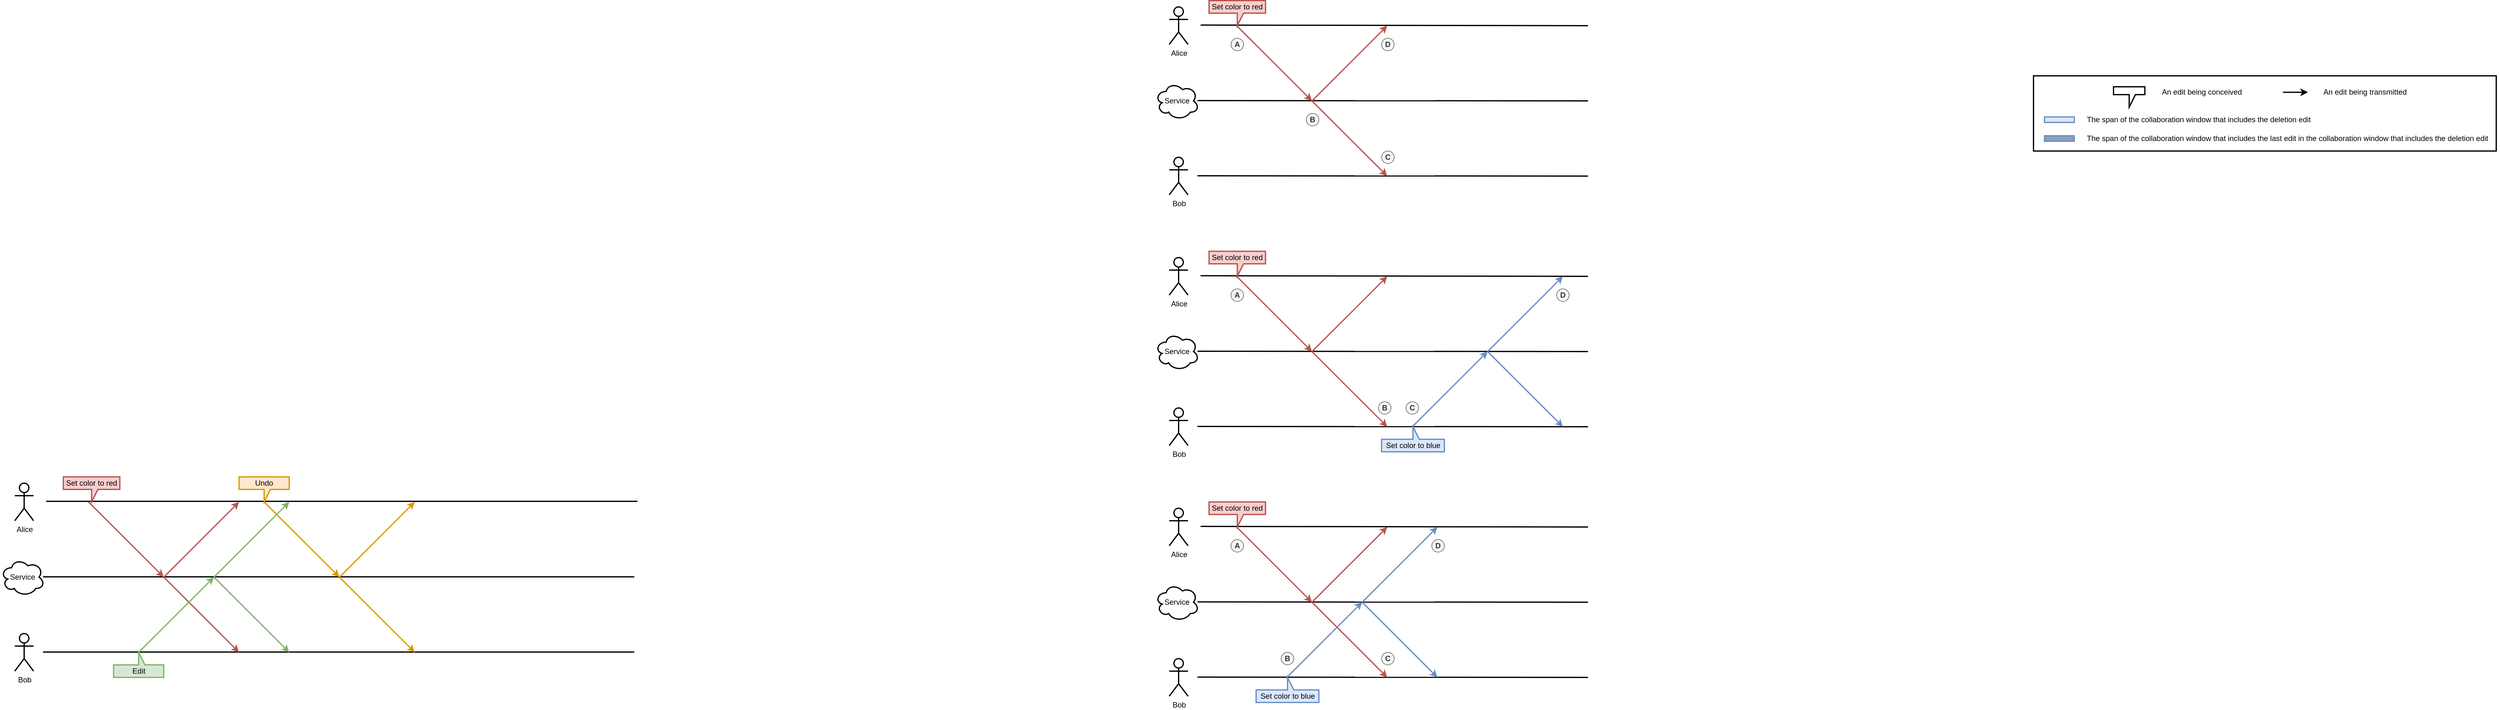 <mxfile version="23.1.5" type="device">
  <diagram id="-6H5wynXqOOyBtFPYk5a" name="Page-1">
    <mxGraphModel dx="3864" dy="881" grid="1" gridSize="10" guides="1" tooltips="1" connect="1" arrows="1" fold="1" page="1" pageScale="1" pageWidth="1169" pageHeight="827" background="#ffffff" math="0" shadow="0">
      <root>
        <mxCell id="0" />
        <mxCell id="1" parent="0" />
        <mxCell id="f7I9c9mgRk5Hl_R-Q4D1-170" value="" style="group" parent="1" vertex="1" connectable="0">
          <mxGeometry x="1470" y="160" width="742.5" height="120" as="geometry" />
        </mxCell>
        <mxCell id="LO3xSl4bQVELb0Q1iKYm-67" value="" style="rounded=0;whiteSpace=wrap;html=1;strokeColor=#000000;strokeWidth=2;" parent="f7I9c9mgRk5Hl_R-Q4D1-170" vertex="1">
          <mxGeometry width="737.5" height="120" as="geometry" />
        </mxCell>
        <mxCell id="LO3xSl4bQVELb0Q1iKYm-55" value="" style="shape=callout;whiteSpace=wrap;html=1;perimeter=calloutPerimeter;size=20;position=0.5;base=10;strokeWidth=2;" parent="f7I9c9mgRk5Hl_R-Q4D1-170" vertex="1">
          <mxGeometry x="127.5" y="17.5" width="50" height="32.5" as="geometry" />
        </mxCell>
        <mxCell id="LO3xSl4bQVELb0Q1iKYm-56" value="An edit being conceived" style="text;html=1;align=center;verticalAlign=middle;resizable=0;points=[];autosize=1;strokeWidth=2;" parent="f7I9c9mgRk5Hl_R-Q4D1-170" vertex="1">
          <mxGeometry x="197.5" y="16.25" width="140" height="20" as="geometry" />
        </mxCell>
        <mxCell id="LO3xSl4bQVELb0Q1iKYm-65" value="An edit being transmitted" style="text;html=1;align=center;verticalAlign=middle;resizable=0;points=[];autosize=1;strokeWidth=2;" parent="f7I9c9mgRk5Hl_R-Q4D1-170" vertex="1">
          <mxGeometry x="452.5" y="16.25" width="150" height="20" as="geometry" />
        </mxCell>
        <mxCell id="f7I9c9mgRk5Hl_R-Q4D1-108" value="" style="endArrow=classic;html=1;exitX=0;exitY=0;exitDx=40;exitDy=40;exitPerimeter=0;strokeWidth=2;" parent="f7I9c9mgRk5Hl_R-Q4D1-170" edge="1">
          <mxGeometry x="82.5" width="50" height="50" as="geometry">
            <mxPoint x="397.5" y="26.25" as="sourcePoint" />
            <mxPoint x="437.5" y="26.25" as="targetPoint" />
          </mxGeometry>
        </mxCell>
        <mxCell id="f7I9c9mgRk5Hl_R-Q4D1-166" value="" style="whiteSpace=wrap;html=1;fillColor=#dae8fc;strokeColor=#6c8ebf;strokeWidth=2;" parent="f7I9c9mgRk5Hl_R-Q4D1-170" vertex="1">
          <mxGeometry x="17.5" y="65.625" width="47.5" height="8.75" as="geometry" />
        </mxCell>
        <mxCell id="f7I9c9mgRk5Hl_R-Q4D1-167" value="The span of the collaboration window that includes the deletion edit" style="text;html=1;align=left;verticalAlign=middle;resizable=0;points=[];autosize=1;strokeWidth=2;labelPosition=center;verticalLabelPosition=middle;" parent="f7I9c9mgRk5Hl_R-Q4D1-170" vertex="1">
          <mxGeometry x="82.5" y="60" width="370" height="20" as="geometry" />
        </mxCell>
        <mxCell id="f7I9c9mgRk5Hl_R-Q4D1-168" value="" style="whiteSpace=wrap;html=1;fillColor=#8A9FBF;strokeColor=#6c8ebf;strokeWidth=2;" parent="f7I9c9mgRk5Hl_R-Q4D1-170" vertex="1">
          <mxGeometry x="17.5" y="95.625" width="47.5" height="8.75" as="geometry" />
        </mxCell>
        <mxCell id="f7I9c9mgRk5Hl_R-Q4D1-169" value="The span of the collaboration window that includes the last edit in the collaboration window that includes the deletion edit" style="text;html=1;align=left;verticalAlign=middle;resizable=0;points=[];autosize=1;strokeWidth=2;labelPosition=center;verticalLabelPosition=middle;" parent="f7I9c9mgRk5Hl_R-Q4D1-170" vertex="1">
          <mxGeometry x="82.5" y="90" width="660" height="20" as="geometry" />
        </mxCell>
        <mxCell id="ug50JPKoQ96zgBhktdCE-21" value="&lt;div&gt;Alice&lt;/div&gt;" style="shape=umlActor;verticalLabelPosition=bottom;verticalAlign=top;html=1;outlineConnect=0;strokeWidth=2;" vertex="1" parent="1">
          <mxGeometry x="-1747.5" y="810" width="30" height="60" as="geometry" />
        </mxCell>
        <mxCell id="ug50JPKoQ96zgBhktdCE-22" value="&lt;div&gt;Bob&lt;/div&gt;" style="shape=umlActor;verticalLabelPosition=bottom;verticalAlign=top;html=1;outlineConnect=0;strokeWidth=2;" vertex="1" parent="1">
          <mxGeometry x="-1747.5" y="1050" width="30" height="60" as="geometry" />
        </mxCell>
        <mxCell id="ug50JPKoQ96zgBhktdCE-23" value="Service" style="ellipse;shape=cloud;whiteSpace=wrap;html=1;strokeWidth=2;" vertex="1" parent="1">
          <mxGeometry x="-1770" y="930" width="70" height="60" as="geometry" />
        </mxCell>
        <mxCell id="ug50JPKoQ96zgBhktdCE-24" value="" style="endArrow=none;html=1;exitX=0.875;exitY=0.5;exitDx=0;exitDy=0;exitPerimeter=0;strokeWidth=2;" edge="1" parent="1">
          <mxGeometry width="50" height="50" relative="1" as="geometry">
            <mxPoint x="-1697.5" y="839" as="sourcePoint" />
            <mxPoint x="-755" y="839" as="targetPoint" />
          </mxGeometry>
        </mxCell>
        <mxCell id="ug50JPKoQ96zgBhktdCE-25" value="" style="endArrow=none;html=1;exitX=0.875;exitY=0.5;exitDx=0;exitDy=0;exitPerimeter=0;strokeWidth=2;" edge="1" parent="1">
          <mxGeometry width="50" height="50" relative="1" as="geometry">
            <mxPoint x="-1702.5" y="959.5" as="sourcePoint" />
            <mxPoint x="-760" y="959.5" as="targetPoint" />
          </mxGeometry>
        </mxCell>
        <mxCell id="ug50JPKoQ96zgBhktdCE-26" value="Set color to red" style="shape=callout;whiteSpace=wrap;html=1;perimeter=calloutPerimeter;size=20;position=0.5;base=10;strokeWidth=2;fillColor=#f8cecc;strokeColor=#b85450;" vertex="1" parent="1">
          <mxGeometry x="-1670" y="800" width="90" height="40" as="geometry" />
        </mxCell>
        <mxCell id="ug50JPKoQ96zgBhktdCE-27" value="" style="endArrow=none;html=1;exitX=0.875;exitY=0.5;exitDx=0;exitDy=0;exitPerimeter=0;strokeWidth=2;" edge="1" parent="1">
          <mxGeometry width="50" height="50" relative="1" as="geometry">
            <mxPoint x="-1702.5" y="1079.5" as="sourcePoint" />
            <mxPoint x="-760" y="1079.5" as="targetPoint" />
          </mxGeometry>
        </mxCell>
        <mxCell id="ug50JPKoQ96zgBhktdCE-28" value="" style="shape=callout;whiteSpace=wrap;html=1;perimeter=calloutPerimeter;size=20;position=0.5;base=10;strokeWidth=2;rotation=-180;flipH=1;fillColor=#d5e8d4;strokeColor=#82b366;" vertex="1" parent="1">
          <mxGeometry x="-1590" y="1080" width="80" height="40" as="geometry" />
        </mxCell>
        <mxCell id="ug50JPKoQ96zgBhktdCE-29" value="Edit" style="text;html=1;align=center;verticalAlign=middle;resizable=0;points=[];autosize=1;strokeWidth=2;" vertex="1" parent="1">
          <mxGeometry x="-1570" y="1100" width="40" height="20" as="geometry" />
        </mxCell>
        <mxCell id="ug50JPKoQ96zgBhktdCE-30" value="Undo" style="shape=callout;whiteSpace=wrap;html=1;perimeter=calloutPerimeter;size=20;position=0.5;base=10;strokeWidth=2;fillColor=#ffe6cc;strokeColor=#d79b00;" vertex="1" parent="1">
          <mxGeometry x="-1390" y="800" width="80" height="40" as="geometry" />
        </mxCell>
        <mxCell id="ug50JPKoQ96zgBhktdCE-31" value="" style="endArrow=classic;html=1;exitX=0;exitY=0;exitDx=40;exitDy=40;exitPerimeter=0;fillColor=#ffe6cc;strokeColor=#d79b00;strokeWidth=2;" edge="1" parent="1">
          <mxGeometry width="50" height="50" relative="1" as="geometry">
            <mxPoint x="-1350" y="840" as="sourcePoint" />
            <mxPoint x="-1230" y="960" as="targetPoint" />
          </mxGeometry>
        </mxCell>
        <mxCell id="ug50JPKoQ96zgBhktdCE-32" value="" style="endArrow=classic;html=1;fillColor=#ffe6cc;strokeColor=#d79b00;strokeWidth=2;" edge="1" parent="1">
          <mxGeometry width="50" height="50" relative="1" as="geometry">
            <mxPoint x="-1230" y="960" as="sourcePoint" />
            <mxPoint x="-1110" y="840" as="targetPoint" />
          </mxGeometry>
        </mxCell>
        <mxCell id="ug50JPKoQ96zgBhktdCE-33" value="" style="endArrow=classic;html=1;exitX=0;exitY=0;exitDx=40;exitDy=40;exitPerimeter=0;fillColor=#ffe6cc;strokeColor=#d79b00;strokeWidth=2;" edge="1" parent="1">
          <mxGeometry width="50" height="50" relative="1" as="geometry">
            <mxPoint x="-1230" y="960" as="sourcePoint" />
            <mxPoint x="-1110" y="1080" as="targetPoint" />
          </mxGeometry>
        </mxCell>
        <mxCell id="ug50JPKoQ96zgBhktdCE-34" value="" style="endArrow=classic;html=1;exitX=0;exitY=0;exitDx=40;exitDy=40;exitPerimeter=0;fillColor=#f8cecc;strokeColor=#b85450;strokeWidth=2;" edge="1" parent="1">
          <mxGeometry width="50" height="50" relative="1" as="geometry">
            <mxPoint x="-1630" y="840" as="sourcePoint" />
            <mxPoint x="-1510" y="960" as="targetPoint" />
          </mxGeometry>
        </mxCell>
        <mxCell id="ug50JPKoQ96zgBhktdCE-35" value="" style="endArrow=classic;html=1;fillColor=#f8cecc;strokeColor=#b85450;strokeWidth=2;" edge="1" parent="1">
          <mxGeometry width="50" height="50" relative="1" as="geometry">
            <mxPoint x="-1510" y="960" as="sourcePoint" />
            <mxPoint x="-1390" y="840" as="targetPoint" />
          </mxGeometry>
        </mxCell>
        <mxCell id="ug50JPKoQ96zgBhktdCE-36" value="" style="endArrow=classic;html=1;exitX=0;exitY=0;exitDx=40;exitDy=40;exitPerimeter=0;fillColor=#f8cecc;strokeColor=#b85450;strokeWidth=2;" edge="1" parent="1">
          <mxGeometry width="50" height="50" relative="1" as="geometry">
            <mxPoint x="-1510" y="960" as="sourcePoint" />
            <mxPoint x="-1390" y="1080" as="targetPoint" />
          </mxGeometry>
        </mxCell>
        <mxCell id="ug50JPKoQ96zgBhktdCE-37" value="" style="endArrow=classic;html=1;fillColor=#d5e8d4;strokeColor=#82b366;strokeWidth=2;" edge="1" parent="1">
          <mxGeometry width="50" height="50" relative="1" as="geometry">
            <mxPoint x="-1550" y="1080" as="sourcePoint" />
            <mxPoint x="-1430" y="960" as="targetPoint" />
          </mxGeometry>
        </mxCell>
        <mxCell id="ug50JPKoQ96zgBhktdCE-38" value="" style="endArrow=classic;html=1;fillColor=#d5e8d4;strokeColor=#82b366;strokeWidth=2;" edge="1" parent="1">
          <mxGeometry width="50" height="50" relative="1" as="geometry">
            <mxPoint x="-1430" y="960" as="sourcePoint" />
            <mxPoint x="-1310" y="840" as="targetPoint" />
          </mxGeometry>
        </mxCell>
        <mxCell id="ug50JPKoQ96zgBhktdCE-39" value="" style="endArrow=classic;html=1;exitX=0;exitY=0;exitDx=40;exitDy=40;exitPerimeter=0;fillColor=#d5e8d4;strokeColor=#82b366;strokeWidth=2;" edge="1" parent="1">
          <mxGeometry width="50" height="50" relative="1" as="geometry">
            <mxPoint x="-1430" y="960" as="sourcePoint" />
            <mxPoint x="-1310" y="1080" as="targetPoint" />
          </mxGeometry>
        </mxCell>
        <mxCell id="f7I9c9mgRk5Hl_R-Q4D1-76" value="&lt;div&gt;Alice&lt;/div&gt;" style="shape=umlActor;verticalLabelPosition=bottom;verticalAlign=top;html=1;outlineConnect=0;strokeWidth=2;" parent="1" vertex="1">
          <mxGeometry x="92.5" y="50" width="30" height="60" as="geometry" />
        </mxCell>
        <mxCell id="f7I9c9mgRk5Hl_R-Q4D1-77" value="&lt;div&gt;Bob&lt;/div&gt;" style="shape=umlActor;verticalLabelPosition=bottom;verticalAlign=top;html=1;outlineConnect=0;strokeWidth=2;" parent="1" vertex="1">
          <mxGeometry x="92.5" y="290" width="30" height="60" as="geometry" />
        </mxCell>
        <mxCell id="f7I9c9mgRk5Hl_R-Q4D1-78" value="Service" style="ellipse;shape=cloud;whiteSpace=wrap;html=1;strokeWidth=2;" parent="1" vertex="1">
          <mxGeometry x="70" y="170" width="70" height="60" as="geometry" />
        </mxCell>
        <mxCell id="f7I9c9mgRk5Hl_R-Q4D1-79" value="" style="endArrow=none;html=1;exitX=0.875;exitY=0.5;exitDx=0;exitDy=0;exitPerimeter=0;strokeWidth=2;" parent="1" edge="1">
          <mxGeometry width="50" height="50" relative="1" as="geometry">
            <mxPoint x="142.5" y="79" as="sourcePoint" />
            <mxPoint x="760" y="80" as="targetPoint" />
          </mxGeometry>
        </mxCell>
        <mxCell id="f7I9c9mgRk5Hl_R-Q4D1-80" value="" style="endArrow=none;html=1;exitX=0.875;exitY=0.5;exitDx=0;exitDy=0;exitPerimeter=0;strokeWidth=2;" parent="1" edge="1">
          <mxGeometry width="50" height="50" relative="1" as="geometry">
            <mxPoint x="137.5" y="199.5" as="sourcePoint" />
            <mxPoint x="760" y="200" as="targetPoint" />
          </mxGeometry>
        </mxCell>
        <mxCell id="f7I9c9mgRk5Hl_R-Q4D1-81" value="Set color to red" style="shape=callout;whiteSpace=wrap;html=1;perimeter=calloutPerimeter;size=20;position=0.5;base=10;strokeWidth=2;fillColor=#f8cecc;strokeColor=#b85450;" parent="1" vertex="1">
          <mxGeometry x="156" y="40" width="90" height="40" as="geometry" />
        </mxCell>
        <mxCell id="f7I9c9mgRk5Hl_R-Q4D1-82" value="" style="endArrow=none;html=1;exitX=0.875;exitY=0.5;exitDx=0;exitDy=0;exitPerimeter=0;strokeWidth=2;" parent="1" edge="1">
          <mxGeometry width="50" height="50" relative="1" as="geometry">
            <mxPoint x="137.5" y="319.5" as="sourcePoint" />
            <mxPoint x="760" y="320" as="targetPoint" />
          </mxGeometry>
        </mxCell>
        <mxCell id="f7I9c9mgRk5Hl_R-Q4D1-90" value="" style="endArrow=classic;html=1;exitX=0;exitY=0;exitDx=40;exitDy=40;exitPerimeter=0;fillColor=#f8cecc;strokeColor=#b85450;strokeWidth=2;" parent="1" edge="1">
          <mxGeometry width="50" height="50" relative="1" as="geometry">
            <mxPoint x="200" y="80" as="sourcePoint" />
            <mxPoint x="320" y="200" as="targetPoint" />
          </mxGeometry>
        </mxCell>
        <mxCell id="ug50JPKoQ96zgBhktdCE-40" value="" style="endArrow=classic;html=1;exitX=0;exitY=0;exitDx=40;exitDy=40;exitPerimeter=0;fillColor=#f8cecc;strokeColor=#b85450;strokeWidth=2;" edge="1" parent="1">
          <mxGeometry width="50" height="50" relative="1" as="geometry">
            <mxPoint x="320" y="200" as="sourcePoint" />
            <mxPoint x="440" y="320" as="targetPoint" />
          </mxGeometry>
        </mxCell>
        <mxCell id="ug50JPKoQ96zgBhktdCE-42" value="&lt;div&gt;Alice&lt;/div&gt;" style="shape=umlActor;verticalLabelPosition=bottom;verticalAlign=top;html=1;outlineConnect=0;strokeWidth=2;" vertex="1" parent="1">
          <mxGeometry x="92.5" y="450" width="30" height="60" as="geometry" />
        </mxCell>
        <mxCell id="ug50JPKoQ96zgBhktdCE-43" value="&lt;div&gt;Bob&lt;/div&gt;" style="shape=umlActor;verticalLabelPosition=bottom;verticalAlign=top;html=1;outlineConnect=0;strokeWidth=2;" vertex="1" parent="1">
          <mxGeometry x="92.5" y="690" width="30" height="60" as="geometry" />
        </mxCell>
        <mxCell id="ug50JPKoQ96zgBhktdCE-44" value="Service" style="ellipse;shape=cloud;whiteSpace=wrap;html=1;strokeWidth=2;" vertex="1" parent="1">
          <mxGeometry x="70" y="570" width="70" height="60" as="geometry" />
        </mxCell>
        <mxCell id="ug50JPKoQ96zgBhktdCE-45" value="" style="endArrow=none;html=1;exitX=0.875;exitY=0.5;exitDx=0;exitDy=0;exitPerimeter=0;strokeWidth=2;" edge="1" parent="1">
          <mxGeometry width="50" height="50" relative="1" as="geometry">
            <mxPoint x="142.5" y="479" as="sourcePoint" />
            <mxPoint x="760" y="480" as="targetPoint" />
          </mxGeometry>
        </mxCell>
        <mxCell id="ug50JPKoQ96zgBhktdCE-46" value="" style="endArrow=none;html=1;exitX=0.875;exitY=0.5;exitDx=0;exitDy=0;exitPerimeter=0;strokeWidth=2;" edge="1" parent="1">
          <mxGeometry width="50" height="50" relative="1" as="geometry">
            <mxPoint x="137.5" y="599.5" as="sourcePoint" />
            <mxPoint x="760" y="600" as="targetPoint" />
          </mxGeometry>
        </mxCell>
        <mxCell id="ug50JPKoQ96zgBhktdCE-47" value="Set color to red" style="shape=callout;whiteSpace=wrap;html=1;perimeter=calloutPerimeter;size=20;position=0.5;base=10;strokeWidth=2;fillColor=#f8cecc;strokeColor=#b85450;" vertex="1" parent="1">
          <mxGeometry x="156" y="440" width="90" height="40" as="geometry" />
        </mxCell>
        <mxCell id="ug50JPKoQ96zgBhktdCE-48" value="" style="endArrow=none;html=1;exitX=0.875;exitY=0.5;exitDx=0;exitDy=0;exitPerimeter=0;strokeWidth=2;" edge="1" parent="1">
          <mxGeometry width="50" height="50" relative="1" as="geometry">
            <mxPoint x="137.5" y="719.5" as="sourcePoint" />
            <mxPoint x="760" y="720" as="targetPoint" />
          </mxGeometry>
        </mxCell>
        <mxCell id="ug50JPKoQ96zgBhktdCE-49" value="" style="endArrow=classic;html=1;exitX=0;exitY=0;exitDx=40;exitDy=40;exitPerimeter=0;fillColor=#f8cecc;strokeColor=#b85450;strokeWidth=2;" edge="1" parent="1">
          <mxGeometry width="50" height="50" relative="1" as="geometry">
            <mxPoint x="200" y="480" as="sourcePoint" />
            <mxPoint x="320" y="600" as="targetPoint" />
          </mxGeometry>
        </mxCell>
        <mxCell id="ug50JPKoQ96zgBhktdCE-50" value="" style="endArrow=classic;html=1;exitX=0;exitY=0;exitDx=40;exitDy=40;exitPerimeter=0;fillColor=#f8cecc;strokeColor=#b85450;strokeWidth=2;" edge="1" parent="1">
          <mxGeometry width="50" height="50" relative="1" as="geometry">
            <mxPoint x="320" y="600" as="sourcePoint" />
            <mxPoint x="440" y="720" as="targetPoint" />
          </mxGeometry>
        </mxCell>
        <mxCell id="ug50JPKoQ96zgBhktdCE-56" value="" style="endArrow=classic;html=1;fillColor=#dae8fc;strokeColor=#6c8ebf;strokeWidth=2;" edge="1" parent="1">
          <mxGeometry width="50" height="50" relative="1" as="geometry">
            <mxPoint x="480" y="720" as="sourcePoint" />
            <mxPoint x="600" y="600" as="targetPoint" />
          </mxGeometry>
        </mxCell>
        <mxCell id="ug50JPKoQ96zgBhktdCE-57" value="" style="endArrow=classic;html=1;fillColor=#dae8fc;strokeColor=#6c8ebf;strokeWidth=2;" edge="1" parent="1">
          <mxGeometry width="50" height="50" relative="1" as="geometry">
            <mxPoint x="600" y="600" as="sourcePoint" />
            <mxPoint x="720" y="480" as="targetPoint" />
          </mxGeometry>
        </mxCell>
        <mxCell id="ug50JPKoQ96zgBhktdCE-54" value="" style="shape=callout;whiteSpace=wrap;html=1;perimeter=calloutPerimeter;size=20;position=0.5;base=10;strokeWidth=2;rotation=-180;flipH=1;fillColor=#dae8fc;strokeColor=#6c8ebf;" vertex="1" parent="1">
          <mxGeometry x="431" y="720" width="100" height="40" as="geometry" />
        </mxCell>
        <mxCell id="ug50JPKoQ96zgBhktdCE-55" value="Set color to blue" style="text;html=1;align=center;verticalAlign=middle;resizable=0;points=[];autosize=1;strokeWidth=2;" vertex="1" parent="1">
          <mxGeometry x="426" y="735" width="110" height="30" as="geometry" />
        </mxCell>
        <mxCell id="ug50JPKoQ96zgBhktdCE-60" value="&lt;div&gt;Alice&lt;/div&gt;" style="shape=umlActor;verticalLabelPosition=bottom;verticalAlign=top;html=1;outlineConnect=0;strokeWidth=2;" vertex="1" parent="1">
          <mxGeometry x="92.5" y="850" width="30" height="60" as="geometry" />
        </mxCell>
        <mxCell id="ug50JPKoQ96zgBhktdCE-61" value="&lt;div&gt;Bob&lt;/div&gt;" style="shape=umlActor;verticalLabelPosition=bottom;verticalAlign=top;html=1;outlineConnect=0;strokeWidth=2;" vertex="1" parent="1">
          <mxGeometry x="92.5" y="1090" width="30" height="60" as="geometry" />
        </mxCell>
        <mxCell id="ug50JPKoQ96zgBhktdCE-62" value="Service" style="ellipse;shape=cloud;whiteSpace=wrap;html=1;strokeWidth=2;" vertex="1" parent="1">
          <mxGeometry x="70" y="970" width="70" height="60" as="geometry" />
        </mxCell>
        <mxCell id="ug50JPKoQ96zgBhktdCE-63" value="" style="endArrow=none;html=1;exitX=0.875;exitY=0.5;exitDx=0;exitDy=0;exitPerimeter=0;strokeWidth=2;" edge="1" parent="1">
          <mxGeometry width="50" height="50" relative="1" as="geometry">
            <mxPoint x="142.5" y="879" as="sourcePoint" />
            <mxPoint x="760" y="880" as="targetPoint" />
          </mxGeometry>
        </mxCell>
        <mxCell id="ug50JPKoQ96zgBhktdCE-64" value="" style="endArrow=none;html=1;exitX=0.875;exitY=0.5;exitDx=0;exitDy=0;exitPerimeter=0;strokeWidth=2;" edge="1" parent="1">
          <mxGeometry width="50" height="50" relative="1" as="geometry">
            <mxPoint x="137.5" y="999.5" as="sourcePoint" />
            <mxPoint x="760" y="1000" as="targetPoint" />
          </mxGeometry>
        </mxCell>
        <mxCell id="ug50JPKoQ96zgBhktdCE-65" value="Set color to red" style="shape=callout;whiteSpace=wrap;html=1;perimeter=calloutPerimeter;size=20;position=0.5;base=10;strokeWidth=2;fillColor=#f8cecc;strokeColor=#b85450;" vertex="1" parent="1">
          <mxGeometry x="156" y="840" width="90" height="40" as="geometry" />
        </mxCell>
        <mxCell id="ug50JPKoQ96zgBhktdCE-66" value="" style="endArrow=none;html=1;exitX=0.875;exitY=0.5;exitDx=0;exitDy=0;exitPerimeter=0;strokeWidth=2;" edge="1" parent="1">
          <mxGeometry width="50" height="50" relative="1" as="geometry">
            <mxPoint x="137.5" y="1119.5" as="sourcePoint" />
            <mxPoint x="760" y="1120" as="targetPoint" />
          </mxGeometry>
        </mxCell>
        <mxCell id="ug50JPKoQ96zgBhktdCE-67" value="" style="endArrow=classic;html=1;exitX=0;exitY=0;exitDx=40;exitDy=40;exitPerimeter=0;fillColor=#f8cecc;strokeColor=#b85450;strokeWidth=2;" edge="1" parent="1">
          <mxGeometry width="50" height="50" relative="1" as="geometry">
            <mxPoint x="200" y="880" as="sourcePoint" />
            <mxPoint x="320" y="1000" as="targetPoint" />
          </mxGeometry>
        </mxCell>
        <mxCell id="ug50JPKoQ96zgBhktdCE-68" value="" style="endArrow=classic;html=1;exitX=0;exitY=0;exitDx=40;exitDy=40;exitPerimeter=0;fillColor=#f8cecc;strokeColor=#b85450;strokeWidth=2;" edge="1" parent="1">
          <mxGeometry width="50" height="50" relative="1" as="geometry">
            <mxPoint x="320" y="1000" as="sourcePoint" />
            <mxPoint x="440" y="1120" as="targetPoint" />
          </mxGeometry>
        </mxCell>
        <mxCell id="ug50JPKoQ96zgBhktdCE-69" value="" style="endArrow=classic;html=1;fillColor=#dae8fc;strokeColor=#6c8ebf;strokeWidth=2;" edge="1" parent="1">
          <mxGeometry width="50" height="50" relative="1" as="geometry">
            <mxPoint x="280" y="1120" as="sourcePoint" />
            <mxPoint x="400" y="1000" as="targetPoint" />
          </mxGeometry>
        </mxCell>
        <mxCell id="ug50JPKoQ96zgBhktdCE-70" value="" style="endArrow=classic;html=1;fillColor=#dae8fc;strokeColor=#6c8ebf;strokeWidth=2;" edge="1" parent="1">
          <mxGeometry width="50" height="50" relative="1" as="geometry">
            <mxPoint x="400" y="1000" as="sourcePoint" />
            <mxPoint x="520" y="880" as="targetPoint" />
          </mxGeometry>
        </mxCell>
        <mxCell id="ug50JPKoQ96zgBhktdCE-71" value="" style="shape=callout;whiteSpace=wrap;html=1;perimeter=calloutPerimeter;size=20;position=0.5;base=10;strokeWidth=2;rotation=-180;flipH=1;fillColor=#dae8fc;strokeColor=#6c8ebf;" vertex="1" parent="1">
          <mxGeometry x="231" y="1120" width="100" height="40" as="geometry" />
        </mxCell>
        <mxCell id="ug50JPKoQ96zgBhktdCE-72" value="Set color to blue" style="text;html=1;align=center;verticalAlign=middle;resizable=0;points=[];autosize=1;strokeWidth=2;" vertex="1" parent="1">
          <mxGeometry x="226" y="1135" width="110" height="30" as="geometry" />
        </mxCell>
        <mxCell id="ug50JPKoQ96zgBhktdCE-73" value="" style="endArrow=classic;html=1;fillColor=#f8cecc;strokeColor=#b85450;strokeWidth=2;" edge="1" parent="1">
          <mxGeometry width="50" height="50" relative="1" as="geometry">
            <mxPoint x="320" y="200" as="sourcePoint" />
            <mxPoint x="440" y="80" as="targetPoint" />
          </mxGeometry>
        </mxCell>
        <mxCell id="ug50JPKoQ96zgBhktdCE-74" value="" style="endArrow=classic;html=1;fillColor=#f8cecc;strokeColor=#b85450;strokeWidth=2;" edge="1" parent="1">
          <mxGeometry width="50" height="50" relative="1" as="geometry">
            <mxPoint x="320" y="600" as="sourcePoint" />
            <mxPoint x="440" y="480" as="targetPoint" />
          </mxGeometry>
        </mxCell>
        <mxCell id="ug50JPKoQ96zgBhktdCE-75" value="" style="endArrow=classic;html=1;exitX=0;exitY=0;exitDx=40;exitDy=40;exitPerimeter=0;fillColor=#dae8fc;strokeColor=#6c8ebf;strokeWidth=2;" edge="1" parent="1">
          <mxGeometry width="50" height="50" relative="1" as="geometry">
            <mxPoint x="600" y="600" as="sourcePoint" />
            <mxPoint x="720" y="720" as="targetPoint" />
          </mxGeometry>
        </mxCell>
        <mxCell id="ug50JPKoQ96zgBhktdCE-76" value="" style="endArrow=classic;html=1;exitX=0;exitY=0;exitDx=40;exitDy=40;exitPerimeter=0;fillColor=#dae8fc;strokeColor=#6c8ebf;strokeWidth=2;" edge="1" parent="1">
          <mxGeometry width="50" height="50" relative="1" as="geometry">
            <mxPoint x="400" y="1000" as="sourcePoint" />
            <mxPoint x="520" y="1120" as="targetPoint" />
          </mxGeometry>
        </mxCell>
        <mxCell id="ug50JPKoQ96zgBhktdCE-77" value="" style="endArrow=classic;html=1;fillColor=#f8cecc;strokeColor=#b85450;strokeWidth=2;" edge="1" parent="1">
          <mxGeometry width="50" height="50" relative="1" as="geometry">
            <mxPoint x="320" y="1000" as="sourcePoint" />
            <mxPoint x="440" y="880" as="targetPoint" />
          </mxGeometry>
        </mxCell>
        <mxCell id="ug50JPKoQ96zgBhktdCE-78" value="A" style="ellipse;whiteSpace=wrap;html=1;aspect=fixed;fontStyle=1;fillColor=#f5f5f5;fontColor=#333333;strokeColor=#666666;" vertex="1" parent="1">
          <mxGeometry x="191" y="100" width="20" height="20" as="geometry" />
        </mxCell>
        <mxCell id="ug50JPKoQ96zgBhktdCE-80" value="B" style="ellipse;whiteSpace=wrap;html=1;aspect=fixed;fontStyle=1;fillColor=#f5f5f5;fontColor=#333333;strokeColor=#666666;" vertex="1" parent="1">
          <mxGeometry x="311" y="220" width="20" height="20" as="geometry" />
        </mxCell>
        <mxCell id="ug50JPKoQ96zgBhktdCE-81" value="C" style="ellipse;whiteSpace=wrap;html=1;aspect=fixed;fontStyle=1;fillColor=#f5f5f5;fontColor=#333333;strokeColor=#666666;" vertex="1" parent="1">
          <mxGeometry x="431" y="280" width="20" height="20" as="geometry" />
        </mxCell>
        <mxCell id="ug50JPKoQ96zgBhktdCE-82" value="D" style="ellipse;whiteSpace=wrap;html=1;aspect=fixed;fontStyle=1;fillColor=#f5f5f5;fontColor=#333333;strokeColor=#666666;" vertex="1" parent="1">
          <mxGeometry x="431" y="100" width="20" height="20" as="geometry" />
        </mxCell>
        <mxCell id="ug50JPKoQ96zgBhktdCE-83" value="A" style="ellipse;whiteSpace=wrap;html=1;aspect=fixed;fontStyle=1;fillColor=#f5f5f5;fontColor=#333333;strokeColor=#666666;" vertex="1" parent="1">
          <mxGeometry x="191" y="500" width="20" height="20" as="geometry" />
        </mxCell>
        <mxCell id="ug50JPKoQ96zgBhktdCE-84" value="B" style="ellipse;whiteSpace=wrap;html=1;aspect=fixed;fontStyle=1;fillColor=#f5f5f5;fontColor=#333333;strokeColor=#666666;" vertex="1" parent="1">
          <mxGeometry x="426" y="680" width="20" height="20" as="geometry" />
        </mxCell>
        <mxCell id="ug50JPKoQ96zgBhktdCE-86" value="C" style="ellipse;whiteSpace=wrap;html=1;aspect=fixed;fontStyle=1;fillColor=#f5f5f5;fontColor=#333333;strokeColor=#666666;" vertex="1" parent="1">
          <mxGeometry x="470" y="680" width="20" height="20" as="geometry" />
        </mxCell>
        <mxCell id="ug50JPKoQ96zgBhktdCE-87" value="D" style="ellipse;whiteSpace=wrap;html=1;aspect=fixed;fontStyle=1;fillColor=#f5f5f5;fontColor=#333333;strokeColor=#666666;" vertex="1" parent="1">
          <mxGeometry x="710" y="500" width="20" height="20" as="geometry" />
        </mxCell>
        <mxCell id="ug50JPKoQ96zgBhktdCE-88" value="A" style="ellipse;whiteSpace=wrap;html=1;aspect=fixed;fontStyle=1;fillColor=#f5f5f5;fontColor=#333333;strokeColor=#666666;" vertex="1" parent="1">
          <mxGeometry x="191" y="900" width="20" height="20" as="geometry" />
        </mxCell>
        <mxCell id="ug50JPKoQ96zgBhktdCE-89" value="B" style="ellipse;whiteSpace=wrap;html=1;aspect=fixed;fontStyle=1;fillColor=#f5f5f5;fontColor=#333333;strokeColor=#666666;" vertex="1" parent="1">
          <mxGeometry x="271" y="1080" width="20" height="20" as="geometry" />
        </mxCell>
        <mxCell id="ug50JPKoQ96zgBhktdCE-90" value="C" style="ellipse;whiteSpace=wrap;html=1;aspect=fixed;fontStyle=1;fillColor=#f5f5f5;fontColor=#333333;strokeColor=#666666;" vertex="1" parent="1">
          <mxGeometry x="431" y="1080" width="20" height="20" as="geometry" />
        </mxCell>
        <mxCell id="ug50JPKoQ96zgBhktdCE-91" value="D" style="ellipse;whiteSpace=wrap;html=1;aspect=fixed;fontStyle=1;fillColor=#f5f5f5;fontColor=#333333;strokeColor=#666666;" vertex="1" parent="1">
          <mxGeometry x="511" y="900" width="20" height="20" as="geometry" />
        </mxCell>
      </root>
    </mxGraphModel>
  </diagram>
</mxfile>
